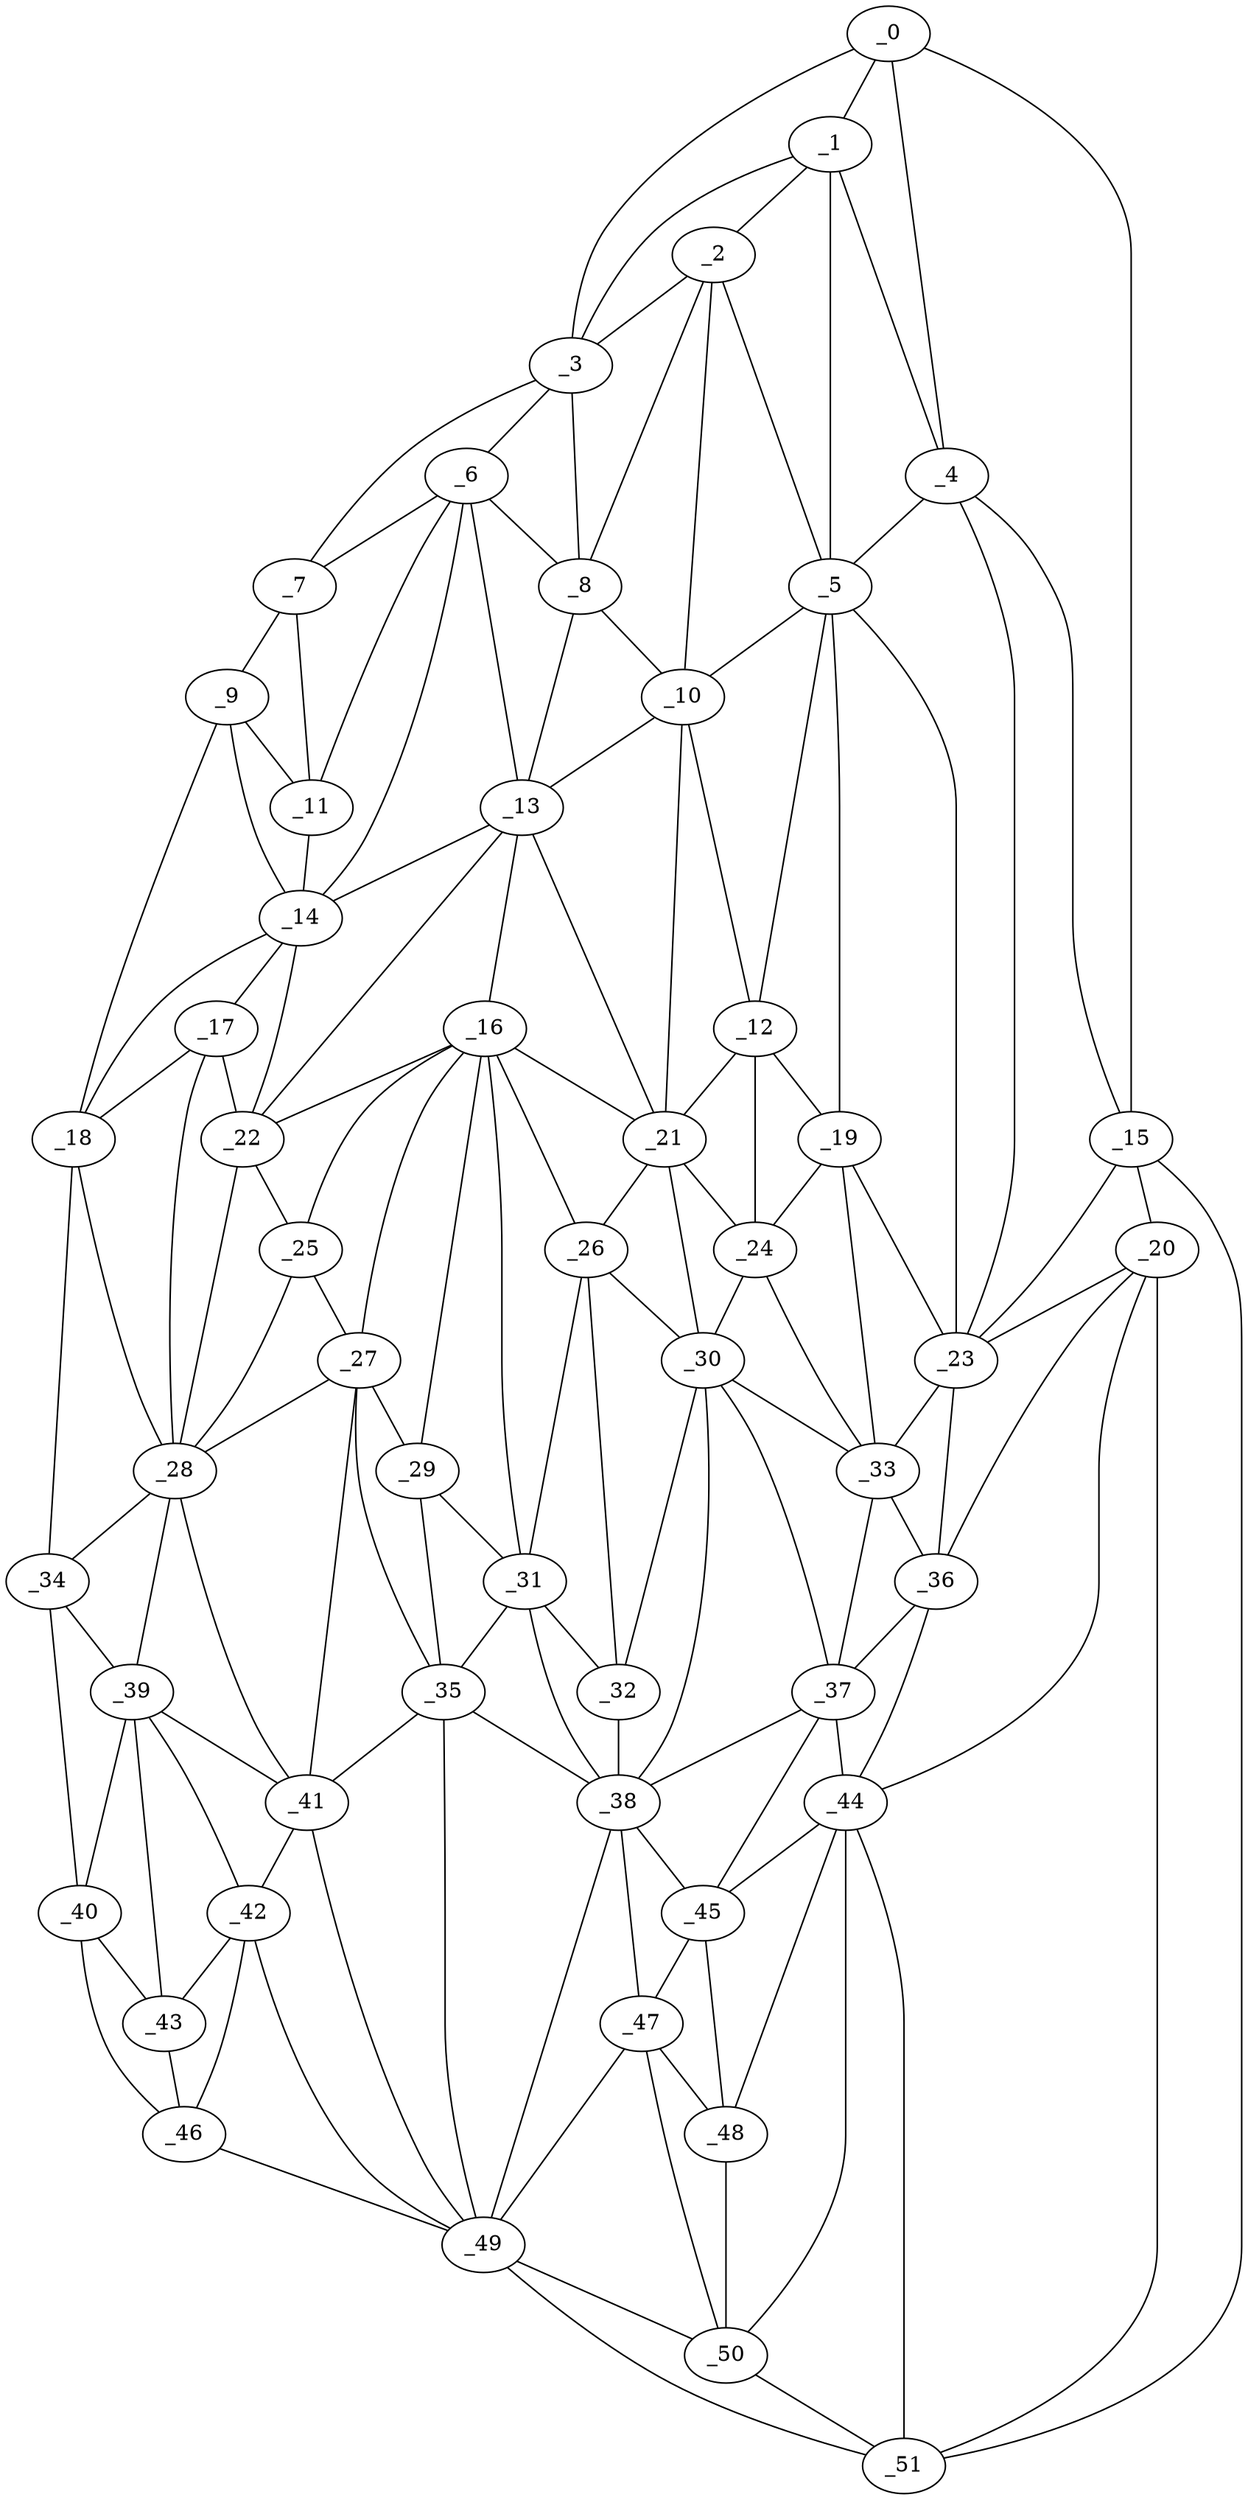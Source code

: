 graph "obj16__135.gxl" {
	_0	 [x=28,
		y=13];
	_1	 [x=29,
		y=37];
	_0 -- _1	 [valence=2];
	_3	 [x=30,
		y=85];
	_0 -- _3	 [valence=1];
	_4	 [x=31,
		y=23];
	_0 -- _4	 [valence=1];
	_15	 [x=67,
		y=4];
	_0 -- _15	 [valence=1];
	_2	 [x=30,
		y=52];
	_1 -- _2	 [valence=2];
	_1 -- _3	 [valence=1];
	_1 -- _4	 [valence=2];
	_5	 [x=40,
		y=47];
	_1 -- _5	 [valence=2];
	_2 -- _3	 [valence=2];
	_2 -- _5	 [valence=2];
	_8	 [x=54,
		y=72];
	_2 -- _8	 [valence=2];
	_10	 [x=56,
		y=66];
	_2 -- _10	 [valence=1];
	_6	 [x=46,
		y=98];
	_3 -- _6	 [valence=2];
	_7	 [x=49,
		y=112];
	_3 -- _7	 [valence=1];
	_3 -- _8	 [valence=1];
	_4 -- _5	 [valence=2];
	_4 -- _15	 [valence=2];
	_23	 [x=76,
		y=41];
	_4 -- _23	 [valence=2];
	_5 -- _10	 [valence=2];
	_12	 [x=59,
		y=57];
	_5 -- _12	 [valence=2];
	_19	 [x=73,
		y=46];
	_5 -- _19	 [valence=2];
	_5 -- _23	 [valence=1];
	_6 -- _7	 [valence=1];
	_6 -- _8	 [valence=2];
	_11	 [x=56,
		y=109];
	_6 -- _11	 [valence=2];
	_13	 [x=60,
		y=78];
	_6 -- _13	 [valence=1];
	_14	 [x=60,
		y=106];
	_6 -- _14	 [valence=2];
	_9	 [x=55,
		y=114];
	_7 -- _9	 [valence=1];
	_7 -- _11	 [valence=2];
	_8 -- _10	 [valence=2];
	_8 -- _13	 [valence=2];
	_9 -- _11	 [valence=2];
	_9 -- _14	 [valence=2];
	_18	 [x=72,
		y=117];
	_9 -- _18	 [valence=1];
	_10 -- _12	 [valence=1];
	_10 -- _13	 [valence=2];
	_21	 [x=74,
		y=63];
	_10 -- _21	 [valence=2];
	_11 -- _14	 [valence=2];
	_12 -- _19	 [valence=2];
	_12 -- _21	 [valence=2];
	_24	 [x=76,
		y=57];
	_12 -- _24	 [valence=2];
	_13 -- _14	 [valence=2];
	_16	 [x=70,
		y=80];
	_13 -- _16	 [valence=2];
	_13 -- _21	 [valence=2];
	_22	 [x=74,
		y=99];
	_13 -- _22	 [valence=2];
	_17	 [x=72,
		y=110];
	_14 -- _17	 [valence=2];
	_14 -- _18	 [valence=2];
	_14 -- _22	 [valence=1];
	_20	 [x=74,
		y=8];
	_15 -- _20	 [valence=2];
	_15 -- _23	 [valence=2];
	_51	 [x=123,
		y=17];
	_15 -- _51	 [valence=1];
	_16 -- _21	 [valence=2];
	_16 -- _22	 [valence=2];
	_25	 [x=77,
		y=95];
	_16 -- _25	 [valence=1];
	_26	 [x=80,
		y=72];
	_16 -- _26	 [valence=1];
	_27	 [x=81,
		y=93];
	_16 -- _27	 [valence=2];
	_29	 [x=84,
		y=88];
	_16 -- _29	 [valence=2];
	_31	 [x=87,
		y=82];
	_16 -- _31	 [valence=2];
	_17 -- _18	 [valence=2];
	_17 -- _22	 [valence=2];
	_28	 [x=82,
		y=110];
	_17 -- _28	 [valence=2];
	_18 -- _28	 [valence=1];
	_34	 [x=93,
		y=119];
	_18 -- _34	 [valence=1];
	_19 -- _23	 [valence=2];
	_19 -- _24	 [valence=1];
	_33	 [x=93,
		y=47];
	_19 -- _33	 [valence=2];
	_20 -- _23	 [valence=2];
	_36	 [x=98,
		y=35];
	_20 -- _36	 [valence=2];
	_44	 [x=110,
		y=32];
	_20 -- _44	 [valence=2];
	_20 -- _51	 [valence=1];
	_21 -- _24	 [valence=1];
	_21 -- _26	 [valence=2];
	_30	 [x=87,
		y=60];
	_21 -- _30	 [valence=2];
	_22 -- _25	 [valence=2];
	_22 -- _28	 [valence=1];
	_23 -- _33	 [valence=1];
	_23 -- _36	 [valence=1];
	_24 -- _30	 [valence=1];
	_24 -- _33	 [valence=2];
	_25 -- _27	 [valence=2];
	_25 -- _28	 [valence=1];
	_26 -- _30	 [valence=2];
	_26 -- _31	 [valence=2];
	_32	 [x=90,
		y=68];
	_26 -- _32	 [valence=2];
	_27 -- _28	 [valence=2];
	_27 -- _29	 [valence=2];
	_35	 [x=94,
		y=89];
	_27 -- _35	 [valence=1];
	_41	 [x=101,
		y=95];
	_27 -- _41	 [valence=1];
	_28 -- _34	 [valence=2];
	_39	 [x=100,
		y=111];
	_28 -- _39	 [valence=1];
	_28 -- _41	 [valence=2];
	_29 -- _31	 [valence=2];
	_29 -- _35	 [valence=2];
	_30 -- _32	 [valence=2];
	_30 -- _33	 [valence=2];
	_37	 [x=98,
		y=48];
	_30 -- _37	 [valence=2];
	_38	 [x=100,
		y=71];
	_30 -- _38	 [valence=2];
	_31 -- _32	 [valence=1];
	_31 -- _35	 [valence=1];
	_31 -- _38	 [valence=2];
	_32 -- _38	 [valence=1];
	_33 -- _36	 [valence=2];
	_33 -- _37	 [valence=1];
	_34 -- _39	 [valence=2];
	_40	 [x=100,
		y=118];
	_34 -- _40	 [valence=1];
	_35 -- _38	 [valence=1];
	_35 -- _41	 [valence=1];
	_49	 [x=117,
		y=86];
	_35 -- _49	 [valence=2];
	_36 -- _37	 [valence=2];
	_36 -- _44	 [valence=2];
	_37 -- _38	 [valence=2];
	_37 -- _44	 [valence=2];
	_45	 [x=111,
		y=54];
	_37 -- _45	 [valence=1];
	_38 -- _45	 [valence=2];
	_47	 [x=114,
		y=61];
	_38 -- _47	 [valence=2];
	_38 -- _49	 [valence=2];
	_39 -- _40	 [valence=2];
	_39 -- _41	 [valence=1];
	_42	 [x=106,
		y=100];
	_39 -- _42	 [valence=2];
	_43	 [x=107,
		y=116];
	_39 -- _43	 [valence=2];
	_40 -- _43	 [valence=2];
	_46	 [x=113,
		y=115];
	_40 -- _46	 [valence=1];
	_41 -- _42	 [valence=2];
	_41 -- _49	 [valence=1];
	_42 -- _43	 [valence=2];
	_42 -- _46	 [valence=1];
	_42 -- _49	 [valence=2];
	_43 -- _46	 [valence=2];
	_44 -- _45	 [valence=2];
	_48	 [x=117,
		y=30];
	_44 -- _48	 [valence=1];
	_50	 [x=120,
		y=25];
	_44 -- _50	 [valence=2];
	_44 -- _51	 [valence=2];
	_45 -- _47	 [valence=1];
	_45 -- _48	 [valence=1];
	_46 -- _49	 [valence=1];
	_47 -- _48	 [valence=2];
	_47 -- _49	 [valence=1];
	_47 -- _50	 [valence=1];
	_48 -- _50	 [valence=2];
	_49 -- _50	 [valence=2];
	_49 -- _51	 [valence=1];
	_50 -- _51	 [valence=2];
}
